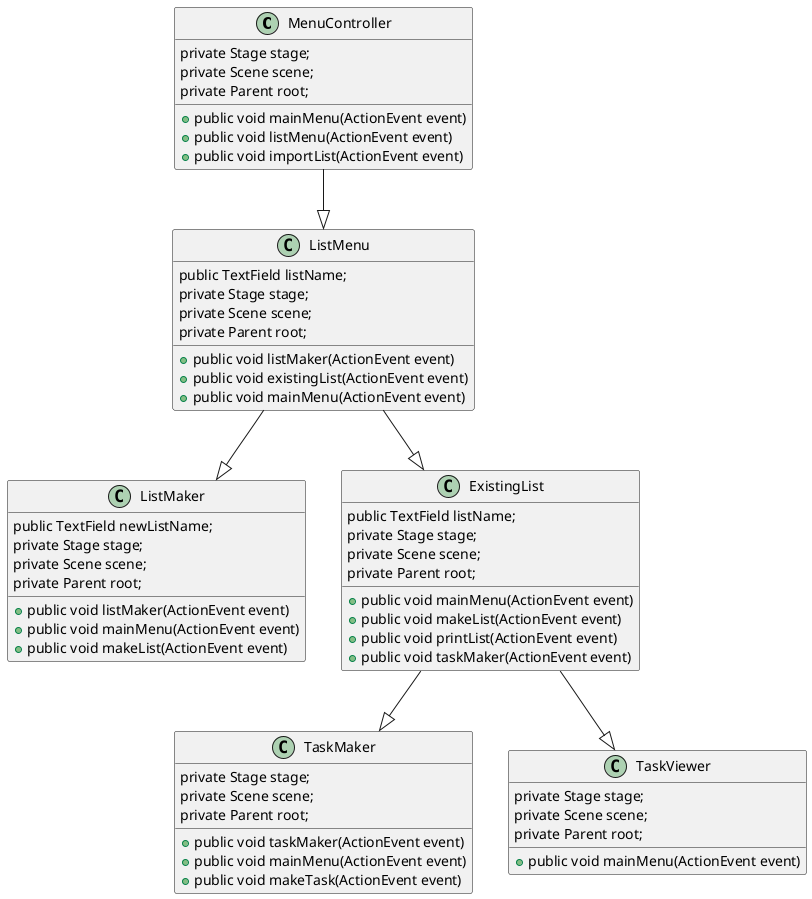 @startuml

MenuController --|> ListMenu
ListMenu --|> ListMaker
ListMenu --|> ExistingList
ExistingList --|> TaskMaker
ExistingList --|> TaskViewer

class MenuController{

    private Stage stage;
    private Scene scene;
    private Parent root;

    + public void mainMenu(ActionEvent event)
    + public void listMenu(ActionEvent event)
    + public void importList(ActionEvent event)
}

class ListMenu{

    public TextField listName;
    private Stage stage;
    private Scene scene;
    private Parent root;

    + public void listMaker(ActionEvent event)
    + public void existingList(ActionEvent event)
    + public void mainMenu(ActionEvent event)
}

class ListMaker{

    public TextField newListName;
    private Stage stage;
    private Scene scene;
    private Parent root;

    + public void listMaker(ActionEvent event)
    + public void mainMenu(ActionEvent event)
    + public void makeList(ActionEvent event)
}

class ExistingList{

    public TextField listName;
    private Stage stage;
    private Scene scene;
    private Parent root;

    + public void mainMenu(ActionEvent event)
    + public void makeList(ActionEvent event)
    + public void printList(ActionEvent event)
    + public void taskMaker(ActionEvent event)
}

class TaskMaker{

    private Stage stage;
    private Scene scene;
    private Parent root;

    + public void taskMaker(ActionEvent event)
    + public void mainMenu(ActionEvent event)
    + public void makeTask(ActionEvent event)
}

class TaskViewer{

    private Stage stage;
    private Scene scene;
    private Parent root;

    + public void mainMenu(ActionEvent event)
}

@enduml
